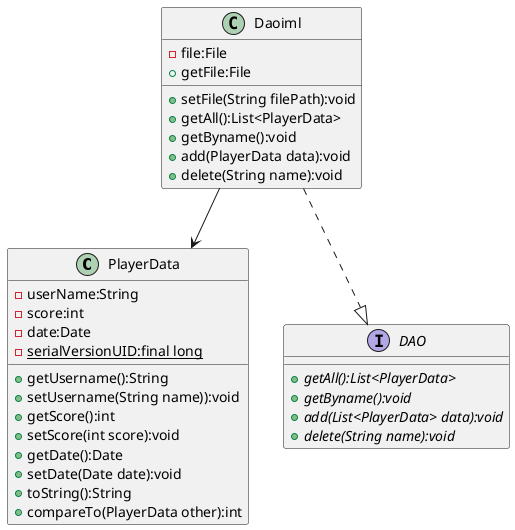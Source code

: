 @startuml
'https://plantuml.com/sequence-diagram

class PlayerData{
    - userName:String
    - score:int
    - date:Date
    - {static}serialVersionUID:final long
    + getUsername():String
    + setUsername(String name)):void
    + getScore():int
    + setScore(int score):void
    + getDate():Date
    + setDate(Date date):void
    + toString():String
    + compareTo(PlayerData other):int
}
interface DAO{
    + {abstract}getAll():List<PlayerData>
    + {abstract}getByname():void
    + {abstract}add(List<PlayerData> data):void
    + {abstract}delete(String name):void
}

class Daoiml{
    - file:File
    + getFile:File
    + setFile(String filePath):void
    + getAll():List<PlayerData>
    + getByname():void
    + add(PlayerData data):void
    + delete(String name):void
}

Daoiml-->PlayerData
Daoiml..|>DAO
@enduml